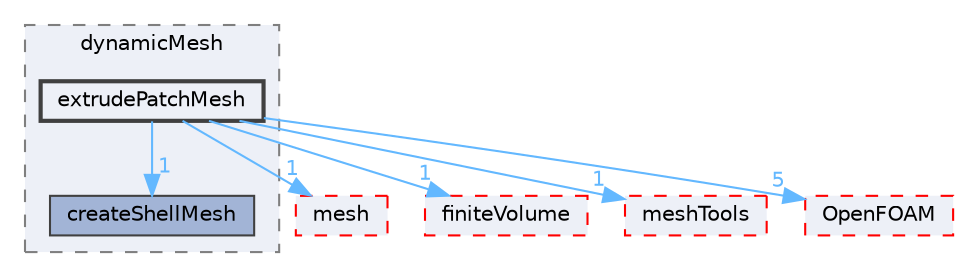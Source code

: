 digraph "src/dynamicMesh/extrudePatchMesh"
{
 // LATEX_PDF_SIZE
  bgcolor="transparent";
  edge [fontname=Helvetica,fontsize=10,labelfontname=Helvetica,labelfontsize=10];
  node [fontname=Helvetica,fontsize=10,shape=box,height=0.2,width=0.4];
  compound=true
  subgraph clusterdir_63742796c427c97a292c80f7db71da36 {
    graph [ bgcolor="#edf0f7", pencolor="grey50", label="dynamicMesh", fontname=Helvetica,fontsize=10 style="filled,dashed", URL="dir_63742796c427c97a292c80f7db71da36.html",tooltip=""]
  dir_924b44107af8655ed92cad90ea702bef [label="createShellMesh", fillcolor="#a2b4d6", color="grey25", style="filled", URL="dir_924b44107af8655ed92cad90ea702bef.html",tooltip=""];
  dir_093d07f5c8c724b1c7168866e50d9fc9 [label="extrudePatchMesh", fillcolor="#edf0f7", color="grey25", style="filled,bold", URL="dir_093d07f5c8c724b1c7168866e50d9fc9.html",tooltip=""];
  }
  dir_7be0d8c199b9408ae01f5d77515b8def [label="mesh", fillcolor="#edf0f7", color="red", style="filled,dashed", URL="dir_7be0d8c199b9408ae01f5d77515b8def.html",tooltip=""];
  dir_9bd15774b555cf7259a6fa18f99fe99b [label="finiteVolume", fillcolor="#edf0f7", color="red", style="filled,dashed", URL="dir_9bd15774b555cf7259a6fa18f99fe99b.html",tooltip=""];
  dir_ae30ad0bef50cf391b24c614251bb9fd [label="meshTools", fillcolor="#edf0f7", color="red", style="filled,dashed", URL="dir_ae30ad0bef50cf391b24c614251bb9fd.html",tooltip=""];
  dir_c5473ff19b20e6ec4dfe5c310b3778a8 [label="OpenFOAM", fillcolor="#edf0f7", color="red", style="filled,dashed", URL="dir_c5473ff19b20e6ec4dfe5c310b3778a8.html",tooltip=""];
  dir_093d07f5c8c724b1c7168866e50d9fc9->dir_7be0d8c199b9408ae01f5d77515b8def [headlabel="1", labeldistance=1.5 headhref="dir_001238_002359.html" href="dir_001238_002359.html" color="steelblue1" fontcolor="steelblue1"];
  dir_093d07f5c8c724b1c7168866e50d9fc9->dir_924b44107af8655ed92cad90ea702bef [headlabel="1", labeldistance=1.5 headhref="dir_001238_000731.html" href="dir_001238_000731.html" color="steelblue1" fontcolor="steelblue1"];
  dir_093d07f5c8c724b1c7168866e50d9fc9->dir_9bd15774b555cf7259a6fa18f99fe99b [headlabel="1", labeldistance=1.5 headhref="dir_001238_001387.html" href="dir_001238_001387.html" color="steelblue1" fontcolor="steelblue1"];
  dir_093d07f5c8c724b1c7168866e50d9fc9->dir_ae30ad0bef50cf391b24c614251bb9fd [headlabel="1", labeldistance=1.5 headhref="dir_001238_002382.html" href="dir_001238_002382.html" color="steelblue1" fontcolor="steelblue1"];
  dir_093d07f5c8c724b1c7168866e50d9fc9->dir_c5473ff19b20e6ec4dfe5c310b3778a8 [headlabel="5", labeldistance=1.5 headhref="dir_001238_002695.html" href="dir_001238_002695.html" color="steelblue1" fontcolor="steelblue1"];
}
